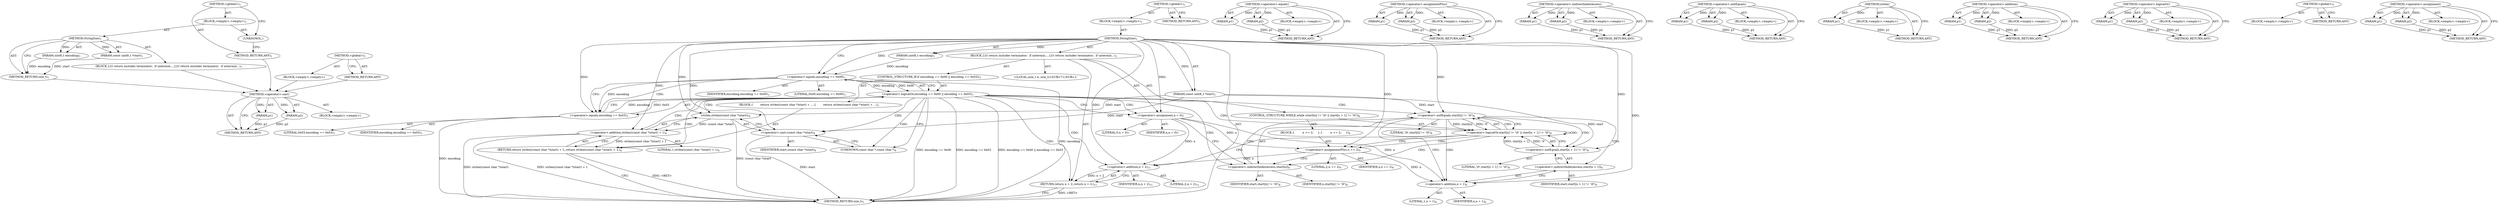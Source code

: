 digraph "&lt;global&gt;" {
vulnerable_98 [label=<(METHOD,&lt;operator&gt;.cast)>];
vulnerable_99 [label=<(PARAM,p1)>];
vulnerable_100 [label=<(PARAM,p2)>];
vulnerable_101 [label=<(BLOCK,&lt;empty&gt;,&lt;empty&gt;)>];
vulnerable_102 [label=<(METHOD_RETURN,ANY)>];
vulnerable_6 [label=<(METHOD,&lt;global&gt;)<SUB>1</SUB>>];
vulnerable_7 [label=<(BLOCK,&lt;empty&gt;,&lt;empty&gt;)<SUB>1</SUB>>];
vulnerable_8 [label=<(METHOD,StringSize)<SUB>1</SUB>>];
vulnerable_9 [label=<(PARAM,const uint8_t *start)<SUB>1</SUB>>];
vulnerable_10 [label=<(PARAM,uint8_t encoding)<SUB>1</SUB>>];
vulnerable_11 [label=<(BLOCK,{
//// return includes terminator;  if untermin...,{
//// return includes terminator;  if untermin...)<SUB>1</SUB>>];
vulnerable_12 [label=<(CONTROL_STRUCTURE,IF,if (encoding == 0x00 || encoding == 0x03))<SUB>3</SUB>>];
vulnerable_13 [label=<(&lt;operator&gt;.logicalOr,encoding == 0x00 || encoding == 0x03)<SUB>3</SUB>>];
vulnerable_14 [label=<(&lt;operator&gt;.equals,encoding == 0x00)<SUB>3</SUB>>];
vulnerable_15 [label=<(IDENTIFIER,encoding,encoding == 0x00)<SUB>3</SUB>>];
vulnerable_16 [label=<(LITERAL,0x00,encoding == 0x00)<SUB>3</SUB>>];
vulnerable_17 [label=<(&lt;operator&gt;.equals,encoding == 0x03)<SUB>3</SUB>>];
vulnerable_18 [label=<(IDENTIFIER,encoding,encoding == 0x03)<SUB>3</SUB>>];
vulnerable_19 [label=<(LITERAL,0x03,encoding == 0x03)<SUB>3</SUB>>];
vulnerable_20 [label=<(BLOCK,{
        return strlen((const char *)start) + ...,{
        return strlen((const char *)start) + ...)<SUB>3</SUB>>];
vulnerable_21 [label=<(RETURN,return strlen((const char *)start) + 1;,return strlen((const char *)start) + 1;)<SUB>4</SUB>>];
vulnerable_22 [label=<(&lt;operator&gt;.addition,strlen((const char *)start) + 1)<SUB>4</SUB>>];
vulnerable_23 [label=<(strlen,strlen((const char *)start))<SUB>4</SUB>>];
vulnerable_24 [label=<(&lt;operator&gt;.cast,(const char *)start)<SUB>4</SUB>>];
vulnerable_25 [label=<(UNKNOWN,const char *,const char *)<SUB>4</SUB>>];
vulnerable_26 [label=<(IDENTIFIER,start,(const char *)start)<SUB>4</SUB>>];
vulnerable_27 [label=<(LITERAL,1,strlen((const char *)start) + 1)<SUB>4</SUB>>];
vulnerable_28 [label="<(LOCAL,size_t n: size_t)<SUB>7</SUB>>"];
vulnerable_29 [label=<(&lt;operator&gt;.assignment,n = 0)<SUB>7</SUB>>];
vulnerable_30 [label=<(IDENTIFIER,n,n = 0)<SUB>7</SUB>>];
vulnerable_31 [label=<(LITERAL,0,n = 0)<SUB>7</SUB>>];
vulnerable_32 [label=<(CONTROL_STRUCTURE,WHILE,while (start[n] != '\0' || start[n + 1] != '\0'))<SUB>8</SUB>>];
vulnerable_33 [label=<(&lt;operator&gt;.logicalOr,start[n] != '\0' || start[n + 1] != '\0')<SUB>8</SUB>>];
vulnerable_34 [label=<(&lt;operator&gt;.notEquals,start[n] != '\0')<SUB>8</SUB>>];
vulnerable_35 [label=<(&lt;operator&gt;.indirectIndexAccess,start[n])<SUB>8</SUB>>];
vulnerable_36 [label=<(IDENTIFIER,start,start[n] != '\0')<SUB>8</SUB>>];
vulnerable_37 [label=<(IDENTIFIER,n,start[n] != '\0')<SUB>8</SUB>>];
vulnerable_38 [label=<(LITERAL,'\0',start[n] != '\0')<SUB>8</SUB>>];
vulnerable_39 [label=<(&lt;operator&gt;.notEquals,start[n + 1] != '\0')<SUB>8</SUB>>];
vulnerable_40 [label=<(&lt;operator&gt;.indirectIndexAccess,start[n + 1])<SUB>8</SUB>>];
vulnerable_41 [label=<(IDENTIFIER,start,start[n + 1] != '\0')<SUB>8</SUB>>];
vulnerable_42 [label=<(&lt;operator&gt;.addition,n + 1)<SUB>8</SUB>>];
vulnerable_43 [label=<(IDENTIFIER,n,n + 1)<SUB>8</SUB>>];
vulnerable_44 [label=<(LITERAL,1,n + 1)<SUB>8</SUB>>];
vulnerable_45 [label=<(LITERAL,'\0',start[n + 1] != '\0')<SUB>8</SUB>>];
vulnerable_46 [label=<(BLOCK,{
         n += 2;
     },{
         n += 2;
     })<SUB>8</SUB>>];
vulnerable_47 [label=<(&lt;operator&gt;.assignmentPlus,n += 2)<SUB>9</SUB>>];
vulnerable_48 [label=<(IDENTIFIER,n,n += 2)<SUB>9</SUB>>];
vulnerable_49 [label=<(LITERAL,2,n += 2)<SUB>9</SUB>>];
vulnerable_50 [label=<(RETURN,return n + 2;,return n + 2;)<SUB>11</SUB>>];
vulnerable_51 [label=<(&lt;operator&gt;.addition,n + 2)<SUB>11</SUB>>];
vulnerable_52 [label=<(IDENTIFIER,n,n + 2)<SUB>11</SUB>>];
vulnerable_53 [label=<(LITERAL,2,n + 2)<SUB>11</SUB>>];
vulnerable_54 [label=<(METHOD_RETURN,size_t)<SUB>1</SUB>>];
vulnerable_56 [label=<(METHOD_RETURN,ANY)<SUB>1</SUB>>];
vulnerable_84 [label=<(METHOD,&lt;operator&gt;.equals)>];
vulnerable_85 [label=<(PARAM,p1)>];
vulnerable_86 [label=<(PARAM,p2)>];
vulnerable_87 [label=<(BLOCK,&lt;empty&gt;,&lt;empty&gt;)>];
vulnerable_88 [label=<(METHOD_RETURN,ANY)>];
vulnerable_118 [label=<(METHOD,&lt;operator&gt;.assignmentPlus)>];
vulnerable_119 [label=<(PARAM,p1)>];
vulnerable_120 [label=<(PARAM,p2)>];
vulnerable_121 [label=<(BLOCK,&lt;empty&gt;,&lt;empty&gt;)>];
vulnerable_122 [label=<(METHOD_RETURN,ANY)>];
vulnerable_113 [label=<(METHOD,&lt;operator&gt;.indirectIndexAccess)>];
vulnerable_114 [label=<(PARAM,p1)>];
vulnerable_115 [label=<(PARAM,p2)>];
vulnerable_116 [label=<(BLOCK,&lt;empty&gt;,&lt;empty&gt;)>];
vulnerable_117 [label=<(METHOD_RETURN,ANY)>];
vulnerable_108 [label=<(METHOD,&lt;operator&gt;.notEquals)>];
vulnerable_109 [label=<(PARAM,p1)>];
vulnerable_110 [label=<(PARAM,p2)>];
vulnerable_111 [label=<(BLOCK,&lt;empty&gt;,&lt;empty&gt;)>];
vulnerable_112 [label=<(METHOD_RETURN,ANY)>];
vulnerable_94 [label=<(METHOD,strlen)>];
vulnerable_95 [label=<(PARAM,p1)>];
vulnerable_96 [label=<(BLOCK,&lt;empty&gt;,&lt;empty&gt;)>];
vulnerable_97 [label=<(METHOD_RETURN,ANY)>];
vulnerable_89 [label=<(METHOD,&lt;operator&gt;.addition)>];
vulnerable_90 [label=<(PARAM,p1)>];
vulnerable_91 [label=<(PARAM,p2)>];
vulnerable_92 [label=<(BLOCK,&lt;empty&gt;,&lt;empty&gt;)>];
vulnerable_93 [label=<(METHOD_RETURN,ANY)>];
vulnerable_79 [label=<(METHOD,&lt;operator&gt;.logicalOr)>];
vulnerable_80 [label=<(PARAM,p1)>];
vulnerable_81 [label=<(PARAM,p2)>];
vulnerable_82 [label=<(BLOCK,&lt;empty&gt;,&lt;empty&gt;)>];
vulnerable_83 [label=<(METHOD_RETURN,ANY)>];
vulnerable_73 [label=<(METHOD,&lt;global&gt;)<SUB>1</SUB>>];
vulnerable_74 [label=<(BLOCK,&lt;empty&gt;,&lt;empty&gt;)>];
vulnerable_75 [label=<(METHOD_RETURN,ANY)>];
vulnerable_103 [label=<(METHOD,&lt;operator&gt;.assignment)>];
vulnerable_104 [label=<(PARAM,p1)>];
vulnerable_105 [label=<(PARAM,p2)>];
vulnerable_106 [label=<(BLOCK,&lt;empty&gt;,&lt;empty&gt;)>];
vulnerable_107 [label=<(METHOD_RETURN,ANY)>];
fixed_6 [label=<(METHOD,&lt;global&gt;)<SUB>1</SUB>>];
fixed_7 [label=<(BLOCK,&lt;empty&gt;,&lt;empty&gt;)<SUB>1</SUB>>];
fixed_8 [label=<(METHOD,StringSize)<SUB>1</SUB>>];
fixed_9 [label=<(PARAM,const uint8_t *start)<SUB>1</SUB>>];
fixed_10 [label=<(PARAM,uint8_t encoding)<SUB>1</SUB>>];
fixed_11 [label=<(BLOCK,{
//// return includes terminator;  if untermin...,{
//// return includes terminator;  if untermin...)<SUB>1</SUB>>];
fixed_12 [label=<(METHOD_RETURN,size_t)<SUB>1</SUB>>];
fixed_14 [label=<(UNKNOWN,,)>];
fixed_15 [label=<(METHOD_RETURN,ANY)<SUB>1</SUB>>];
fixed_28 [label=<(METHOD,&lt;global&gt;)<SUB>1</SUB>>];
fixed_29 [label=<(BLOCK,&lt;empty&gt;,&lt;empty&gt;)>];
fixed_30 [label=<(METHOD_RETURN,ANY)>];
vulnerable_98 -> vulnerable_99  [key=0, label="AST: "];
vulnerable_98 -> vulnerable_99  [key=1, label="DDG: "];
vulnerable_98 -> vulnerable_101  [key=0, label="AST: "];
vulnerable_98 -> vulnerable_100  [key=0, label="AST: "];
vulnerable_98 -> vulnerable_100  [key=1, label="DDG: "];
vulnerable_98 -> vulnerable_102  [key=0, label="AST: "];
vulnerable_98 -> vulnerable_102  [key=1, label="CFG: "];
vulnerable_99 -> vulnerable_102  [key=0, label="DDG: p1"];
vulnerable_100 -> vulnerable_102  [key=0, label="DDG: p2"];
vulnerable_6 -> vulnerable_7  [key=0, label="AST: "];
vulnerable_6 -> vulnerable_56  [key=0, label="AST: "];
vulnerable_6 -> vulnerable_56  [key=1, label="CFG: "];
vulnerable_7 -> vulnerable_8  [key=0, label="AST: "];
vulnerable_8 -> vulnerable_9  [key=0, label="AST: "];
vulnerable_8 -> vulnerable_9  [key=1, label="DDG: "];
vulnerable_8 -> vulnerable_10  [key=0, label="AST: "];
vulnerable_8 -> vulnerable_10  [key=1, label="DDG: "];
vulnerable_8 -> vulnerable_11  [key=0, label="AST: "];
vulnerable_8 -> vulnerable_54  [key=0, label="AST: "];
vulnerable_8 -> vulnerable_14  [key=0, label="CFG: "];
vulnerable_8 -> vulnerable_14  [key=1, label="DDG: "];
vulnerable_8 -> vulnerable_29  [key=0, label="DDG: "];
vulnerable_8 -> vulnerable_51  [key=0, label="DDG: "];
vulnerable_8 -> vulnerable_47  [key=0, label="DDG: "];
vulnerable_8 -> vulnerable_17  [key=0, label="DDG: "];
vulnerable_8 -> vulnerable_22  [key=0, label="DDG: "];
vulnerable_8 -> vulnerable_34  [key=0, label="DDG: "];
vulnerable_8 -> vulnerable_39  [key=0, label="DDG: "];
vulnerable_8 -> vulnerable_23  [key=0, label="DDG: "];
vulnerable_8 -> vulnerable_42  [key=0, label="DDG: "];
vulnerable_8 -> vulnerable_24  [key=0, label="DDG: "];
vulnerable_9 -> vulnerable_34  [key=0, label="DDG: start"];
vulnerable_9 -> vulnerable_39  [key=0, label="DDG: start"];
vulnerable_9 -> vulnerable_23  [key=0, label="DDG: start"];
vulnerable_9 -> vulnerable_24  [key=0, label="DDG: start"];
vulnerable_10 -> vulnerable_14  [key=0, label="DDG: encoding"];
vulnerable_11 -> vulnerable_12  [key=0, label="AST: "];
vulnerable_11 -> vulnerable_28  [key=0, label="AST: "];
vulnerable_11 -> vulnerable_29  [key=0, label="AST: "];
vulnerable_11 -> vulnerable_32  [key=0, label="AST: "];
vulnerable_11 -> vulnerable_50  [key=0, label="AST: "];
vulnerable_12 -> vulnerable_13  [key=0, label="AST: "];
vulnerable_12 -> vulnerable_20  [key=0, label="AST: "];
vulnerable_13 -> vulnerable_14  [key=0, label="AST: "];
vulnerable_13 -> vulnerable_17  [key=0, label="AST: "];
vulnerable_13 -> vulnerable_25  [key=0, label="CFG: "];
vulnerable_13 -> vulnerable_25  [key=1, label="CDG: "];
vulnerable_13 -> vulnerable_29  [key=0, label="CFG: "];
vulnerable_13 -> vulnerable_29  [key=1, label="CDG: "];
vulnerable_13 -> vulnerable_54  [key=0, label="DDG: encoding == 0x00"];
vulnerable_13 -> vulnerable_54  [key=1, label="DDG: encoding == 0x03"];
vulnerable_13 -> vulnerable_54  [key=2, label="DDG: encoding == 0x00 || encoding == 0x03"];
vulnerable_13 -> vulnerable_24  [key=0, label="CDG: "];
vulnerable_13 -> vulnerable_34  [key=0, label="CDG: "];
vulnerable_13 -> vulnerable_21  [key=0, label="CDG: "];
vulnerable_13 -> vulnerable_33  [key=0, label="CDG: "];
vulnerable_13 -> vulnerable_23  [key=0, label="CDG: "];
vulnerable_13 -> vulnerable_51  [key=0, label="CDG: "];
vulnerable_13 -> vulnerable_22  [key=0, label="CDG: "];
vulnerable_13 -> vulnerable_50  [key=0, label="CDG: "];
vulnerable_13 -> vulnerable_35  [key=0, label="CDG: "];
vulnerable_14 -> vulnerable_15  [key=0, label="AST: "];
vulnerable_14 -> vulnerable_16  [key=0, label="AST: "];
vulnerable_14 -> vulnerable_13  [key=0, label="CFG: "];
vulnerable_14 -> vulnerable_13  [key=1, label="DDG: encoding"];
vulnerable_14 -> vulnerable_13  [key=2, label="DDG: 0x00"];
vulnerable_14 -> vulnerable_17  [key=0, label="CFG: "];
vulnerable_14 -> vulnerable_17  [key=1, label="DDG: encoding"];
vulnerable_14 -> vulnerable_17  [key=2, label="CDG: "];
vulnerable_14 -> vulnerable_54  [key=0, label="DDG: encoding"];
vulnerable_17 -> vulnerable_18  [key=0, label="AST: "];
vulnerable_17 -> vulnerable_19  [key=0, label="AST: "];
vulnerable_17 -> vulnerable_13  [key=0, label="CFG: "];
vulnerable_17 -> vulnerable_13  [key=1, label="DDG: encoding"];
vulnerable_17 -> vulnerable_13  [key=2, label="DDG: 0x03"];
vulnerable_17 -> vulnerable_54  [key=0, label="DDG: encoding"];
vulnerable_20 -> vulnerable_21  [key=0, label="AST: "];
vulnerable_21 -> vulnerable_22  [key=0, label="AST: "];
vulnerable_21 -> vulnerable_54  [key=0, label="CFG: "];
vulnerable_21 -> vulnerable_54  [key=1, label="DDG: &lt;RET&gt;"];
vulnerable_22 -> vulnerable_23  [key=0, label="AST: "];
vulnerable_22 -> vulnerable_27  [key=0, label="AST: "];
vulnerable_22 -> vulnerable_21  [key=0, label="CFG: "];
vulnerable_22 -> vulnerable_21  [key=1, label="DDG: strlen((const char *)start) + 1"];
vulnerable_22 -> vulnerable_54  [key=0, label="DDG: strlen((const char *)start)"];
vulnerable_22 -> vulnerable_54  [key=1, label="DDG: strlen((const char *)start) + 1"];
vulnerable_23 -> vulnerable_24  [key=0, label="AST: "];
vulnerable_23 -> vulnerable_22  [key=0, label="CFG: "];
vulnerable_23 -> vulnerable_22  [key=1, label="DDG: (const char *)start"];
vulnerable_23 -> vulnerable_54  [key=0, label="DDG: (const char *)start"];
vulnerable_24 -> vulnerable_25  [key=0, label="AST: "];
vulnerable_24 -> vulnerable_26  [key=0, label="AST: "];
vulnerable_24 -> vulnerable_23  [key=0, label="CFG: "];
vulnerable_24 -> vulnerable_54  [key=0, label="DDG: start"];
vulnerable_25 -> vulnerable_24  [key=0, label="CFG: "];
vulnerable_29 -> vulnerable_30  [key=0, label="AST: "];
vulnerable_29 -> vulnerable_31  [key=0, label="AST: "];
vulnerable_29 -> vulnerable_35  [key=0, label="CFG: "];
vulnerable_29 -> vulnerable_51  [key=0, label="DDG: n"];
vulnerable_29 -> vulnerable_47  [key=0, label="DDG: n"];
vulnerable_29 -> vulnerable_42  [key=0, label="DDG: n"];
vulnerable_32 -> vulnerable_33  [key=0, label="AST: "];
vulnerable_32 -> vulnerable_46  [key=0, label="AST: "];
vulnerable_33 -> vulnerable_34  [key=0, label="AST: "];
vulnerable_33 -> vulnerable_34  [key=1, label="CDG: "];
vulnerable_33 -> vulnerable_39  [key=0, label="AST: "];
vulnerable_33 -> vulnerable_47  [key=0, label="CFG: "];
vulnerable_33 -> vulnerable_47  [key=1, label="CDG: "];
vulnerable_33 -> vulnerable_51  [key=0, label="CFG: "];
vulnerable_33 -> vulnerable_33  [key=0, label="CDG: "];
vulnerable_33 -> vulnerable_35  [key=0, label="CDG: "];
vulnerable_34 -> vulnerable_35  [key=0, label="AST: "];
vulnerable_34 -> vulnerable_38  [key=0, label="AST: "];
vulnerable_34 -> vulnerable_33  [key=0, label="CFG: "];
vulnerable_34 -> vulnerable_33  [key=1, label="DDG: start[n]"];
vulnerable_34 -> vulnerable_33  [key=2, label="DDG: '\0'"];
vulnerable_34 -> vulnerable_42  [key=0, label="CFG: "];
vulnerable_34 -> vulnerable_42  [key=1, label="CDG: "];
vulnerable_34 -> vulnerable_40  [key=0, label="CDG: "];
vulnerable_34 -> vulnerable_39  [key=0, label="CDG: "];
vulnerable_35 -> vulnerable_36  [key=0, label="AST: "];
vulnerable_35 -> vulnerable_37  [key=0, label="AST: "];
vulnerable_35 -> vulnerable_34  [key=0, label="CFG: "];
vulnerable_39 -> vulnerable_40  [key=0, label="AST: "];
vulnerable_39 -> vulnerable_45  [key=0, label="AST: "];
vulnerable_39 -> vulnerable_33  [key=0, label="CFG: "];
vulnerable_39 -> vulnerable_33  [key=1, label="DDG: start[n + 1]"];
vulnerable_39 -> vulnerable_33  [key=2, label="DDG: '\0'"];
vulnerable_40 -> vulnerable_41  [key=0, label="AST: "];
vulnerable_40 -> vulnerable_42  [key=0, label="AST: "];
vulnerable_40 -> vulnerable_39  [key=0, label="CFG: "];
vulnerable_42 -> vulnerable_43  [key=0, label="AST: "];
vulnerable_42 -> vulnerable_44  [key=0, label="AST: "];
vulnerable_42 -> vulnerable_40  [key=0, label="CFG: "];
vulnerable_46 -> vulnerable_47  [key=0, label="AST: "];
vulnerable_47 -> vulnerable_48  [key=0, label="AST: "];
vulnerable_47 -> vulnerable_49  [key=0, label="AST: "];
vulnerable_47 -> vulnerable_35  [key=0, label="CFG: "];
vulnerable_47 -> vulnerable_51  [key=0, label="DDG: n"];
vulnerable_47 -> vulnerable_42  [key=0, label="DDG: n"];
vulnerable_50 -> vulnerable_51  [key=0, label="AST: "];
vulnerable_50 -> vulnerable_54  [key=0, label="CFG: "];
vulnerable_50 -> vulnerable_54  [key=1, label="DDG: &lt;RET&gt;"];
vulnerable_51 -> vulnerable_52  [key=0, label="AST: "];
vulnerable_51 -> vulnerable_53  [key=0, label="AST: "];
vulnerable_51 -> vulnerable_50  [key=0, label="CFG: "];
vulnerable_51 -> vulnerable_50  [key=1, label="DDG: n + 2"];
vulnerable_84 -> vulnerable_85  [key=0, label="AST: "];
vulnerable_84 -> vulnerable_85  [key=1, label="DDG: "];
vulnerable_84 -> vulnerable_87  [key=0, label="AST: "];
vulnerable_84 -> vulnerable_86  [key=0, label="AST: "];
vulnerable_84 -> vulnerable_86  [key=1, label="DDG: "];
vulnerable_84 -> vulnerable_88  [key=0, label="AST: "];
vulnerable_84 -> vulnerable_88  [key=1, label="CFG: "];
vulnerable_85 -> vulnerable_88  [key=0, label="DDG: p1"];
vulnerable_86 -> vulnerable_88  [key=0, label="DDG: p2"];
vulnerable_118 -> vulnerable_119  [key=0, label="AST: "];
vulnerable_118 -> vulnerable_119  [key=1, label="DDG: "];
vulnerable_118 -> vulnerable_121  [key=0, label="AST: "];
vulnerable_118 -> vulnerable_120  [key=0, label="AST: "];
vulnerable_118 -> vulnerable_120  [key=1, label="DDG: "];
vulnerable_118 -> vulnerable_122  [key=0, label="AST: "];
vulnerable_118 -> vulnerable_122  [key=1, label="CFG: "];
vulnerable_119 -> vulnerable_122  [key=0, label="DDG: p1"];
vulnerable_120 -> vulnerable_122  [key=0, label="DDG: p2"];
vulnerable_113 -> vulnerable_114  [key=0, label="AST: "];
vulnerable_113 -> vulnerable_114  [key=1, label="DDG: "];
vulnerable_113 -> vulnerable_116  [key=0, label="AST: "];
vulnerable_113 -> vulnerable_115  [key=0, label="AST: "];
vulnerable_113 -> vulnerable_115  [key=1, label="DDG: "];
vulnerable_113 -> vulnerable_117  [key=0, label="AST: "];
vulnerable_113 -> vulnerable_117  [key=1, label="CFG: "];
vulnerable_114 -> vulnerable_117  [key=0, label="DDG: p1"];
vulnerable_115 -> vulnerable_117  [key=0, label="DDG: p2"];
vulnerable_108 -> vulnerable_109  [key=0, label="AST: "];
vulnerable_108 -> vulnerable_109  [key=1, label="DDG: "];
vulnerable_108 -> vulnerable_111  [key=0, label="AST: "];
vulnerable_108 -> vulnerable_110  [key=0, label="AST: "];
vulnerable_108 -> vulnerable_110  [key=1, label="DDG: "];
vulnerable_108 -> vulnerable_112  [key=0, label="AST: "];
vulnerable_108 -> vulnerable_112  [key=1, label="CFG: "];
vulnerable_109 -> vulnerable_112  [key=0, label="DDG: p1"];
vulnerable_110 -> vulnerable_112  [key=0, label="DDG: p2"];
vulnerable_94 -> vulnerable_95  [key=0, label="AST: "];
vulnerable_94 -> vulnerable_95  [key=1, label="DDG: "];
vulnerable_94 -> vulnerable_96  [key=0, label="AST: "];
vulnerable_94 -> vulnerable_97  [key=0, label="AST: "];
vulnerable_94 -> vulnerable_97  [key=1, label="CFG: "];
vulnerable_95 -> vulnerable_97  [key=0, label="DDG: p1"];
vulnerable_89 -> vulnerable_90  [key=0, label="AST: "];
vulnerable_89 -> vulnerable_90  [key=1, label="DDG: "];
vulnerable_89 -> vulnerable_92  [key=0, label="AST: "];
vulnerable_89 -> vulnerable_91  [key=0, label="AST: "];
vulnerable_89 -> vulnerable_91  [key=1, label="DDG: "];
vulnerable_89 -> vulnerable_93  [key=0, label="AST: "];
vulnerable_89 -> vulnerable_93  [key=1, label="CFG: "];
vulnerable_90 -> vulnerable_93  [key=0, label="DDG: p1"];
vulnerable_91 -> vulnerable_93  [key=0, label="DDG: p2"];
vulnerable_79 -> vulnerable_80  [key=0, label="AST: "];
vulnerable_79 -> vulnerable_80  [key=1, label="DDG: "];
vulnerable_79 -> vulnerable_82  [key=0, label="AST: "];
vulnerable_79 -> vulnerable_81  [key=0, label="AST: "];
vulnerable_79 -> vulnerable_81  [key=1, label="DDG: "];
vulnerable_79 -> vulnerable_83  [key=0, label="AST: "];
vulnerable_79 -> vulnerable_83  [key=1, label="CFG: "];
vulnerable_80 -> vulnerable_83  [key=0, label="DDG: p1"];
vulnerable_81 -> vulnerable_83  [key=0, label="DDG: p2"];
vulnerable_73 -> vulnerable_74  [key=0, label="AST: "];
vulnerable_73 -> vulnerable_75  [key=0, label="AST: "];
vulnerable_73 -> vulnerable_75  [key=1, label="CFG: "];
vulnerable_103 -> vulnerable_104  [key=0, label="AST: "];
vulnerable_103 -> vulnerable_104  [key=1, label="DDG: "];
vulnerable_103 -> vulnerable_106  [key=0, label="AST: "];
vulnerable_103 -> vulnerable_105  [key=0, label="AST: "];
vulnerable_103 -> vulnerable_105  [key=1, label="DDG: "];
vulnerable_103 -> vulnerable_107  [key=0, label="AST: "];
vulnerable_103 -> vulnerable_107  [key=1, label="CFG: "];
vulnerable_104 -> vulnerable_107  [key=0, label="DDG: p1"];
vulnerable_105 -> vulnerable_107  [key=0, label="DDG: p2"];
fixed_6 -> fixed_7  [key=0, label="AST: "];
fixed_6 -> fixed_15  [key=0, label="AST: "];
fixed_6 -> fixed_14  [key=0, label="CFG: "];
fixed_7 -> fixed_8  [key=0, label="AST: "];
fixed_7 -> fixed_14  [key=0, label="AST: "];
fixed_8 -> fixed_9  [key=0, label="AST: "];
fixed_8 -> fixed_9  [key=1, label="DDG: "];
fixed_8 -> fixed_10  [key=0, label="AST: "];
fixed_8 -> fixed_10  [key=1, label="DDG: "];
fixed_8 -> fixed_11  [key=0, label="AST: "];
fixed_8 -> fixed_12  [key=0, label="AST: "];
fixed_8 -> fixed_12  [key=1, label="CFG: "];
fixed_9 -> fixed_12  [key=0, label="DDG: start"];
fixed_10 -> fixed_12  [key=0, label="DDG: encoding"];
fixed_11 -> vulnerable_98  [key=0];
fixed_12 -> vulnerable_98  [key=0];
fixed_14 -> fixed_15  [key=0, label="CFG: "];
fixed_15 -> vulnerable_98  [key=0];
fixed_28 -> fixed_29  [key=0, label="AST: "];
fixed_28 -> fixed_30  [key=0, label="AST: "];
fixed_28 -> fixed_30  [key=1, label="CFG: "];
fixed_29 -> vulnerable_98  [key=0];
fixed_30 -> vulnerable_98  [key=0];
}
